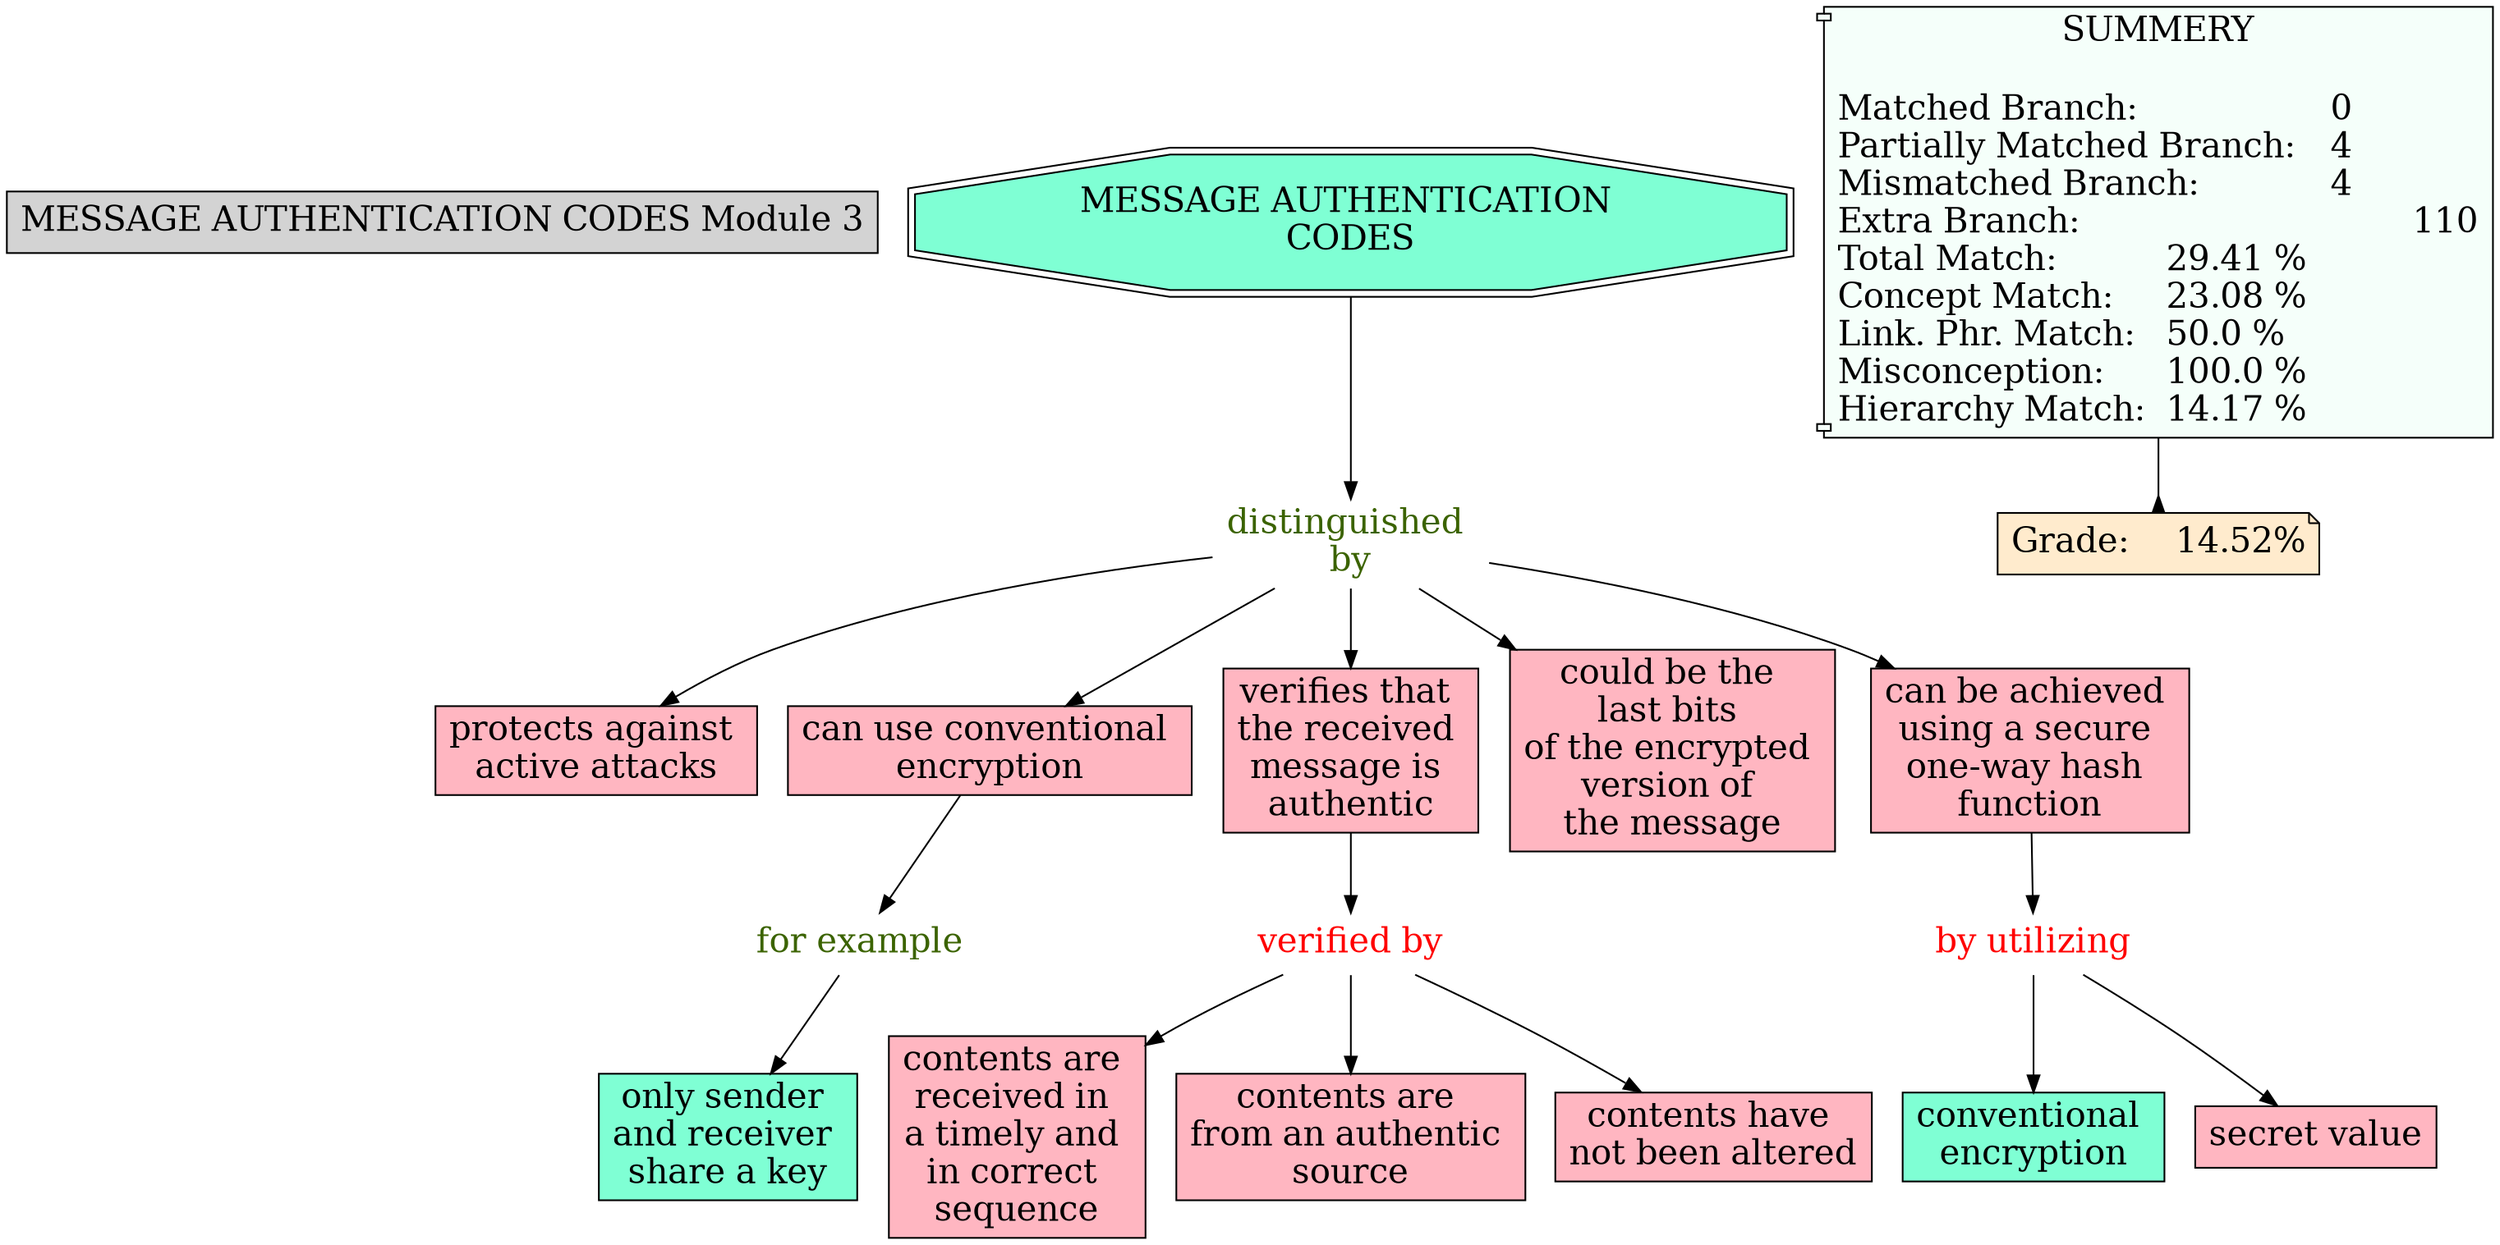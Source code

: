// The Round Table
digraph {
	"1S3ZB0FTP-5VB5PM-QDM" [label="MESSAGE AUTHENTICATION CODES Module 3" Gsplines=true fontsize=20 shape=rect style=filled]
	"1S46J1887-2974MMX-8DT" [label="distinguished 
by" Gsplines=true fontcolor="#3B6300" fontsize=20 shape=none]
	"1S46HTM52-24B2FFS-7X4" [label="protects against 
active attacks
" Gsplines=true fillcolor="#FFB6C1" fontsize=20 shape=rect style=filled]
	"1S46J1887-2974MMX-8DT" -> "1S46HTM52-24B2FFS-7X4" [constraint=true]
	"1S46HY59L-10CXZZN-845" [label="verified by
" Gsplines=true fontcolor=red fontsize=20 shape=none]
	"1S46HYCHB-176V8BQ-853" [label="contents are 
received in 
a timely and 
in correct 
sequence" Gsplines=true fillcolor="#FFB6C1" fontsize=20 shape=rect style=filled]
	"1S46HY59L-10CXZZN-845" -> "1S46HYCHB-176V8BQ-853" [constraint=true]
	"1S46J1887-2974MMX-8DT" [label="distinguished 
by" Gsplines=true fontcolor="#3B6300" fontsize=20 shape=none]
	"1S46HTRCV-1YGPWJ1-7XD" [label="can use conventional 
encryption" Gsplines=true fillcolor="#FFB6C1" fontsize=20 shape=rect style=filled]
	"1S46J1887-2974MMX-8DT" -> "1S46HTRCV-1YGPWJ1-7XD" [constraint=true]
	"1S46HTRCV-1YGPWJ1-7XD" [label="can use conventional 
encryption" Gsplines=true fillcolor="#FFB6C1" fontsize=20 shape=rect style=filled]
	"1S46HWXJL-8QFZNN-81R" [label="for example
" Gsplines=true fontcolor="#3B6300" fontsize=20 shape=none]
	"1S46HTRCV-1YGPWJ1-7XD" -> "1S46HWXJL-8QFZNN-81R" [constraint=true]
	"1S46HYRH6-Z2JVG9-85Q" [label="MESSAGE AUTHENTICATION 
CODES" Gsplines=true fillcolor=aquamarine fontsize=20 shape=doubleoctagon style=filled]
	"1S46J1887-2974MMX-8DT" [label="distinguished 
by" Gsplines=true fontcolor="#3B6300" fontsize=20 shape=none]
	"1S46HYRH6-Z2JVG9-85Q" -> "1S46J1887-2974MMX-8DT" [constraint=true]
	"1S46JJJKG-15KJZSX-8XR" [label="by utilizing
" Gsplines=true fontcolor=red fontsize=20 shape=none]
	"1S46HT967-7D68N9-7VD" [label="conventional 
encryption" Gsplines=true fillcolor=aquamarine fontsize=20 shape=rect style=filled]
	"1S46JJJKG-15KJZSX-8XR" -> "1S46HT967-7D68N9-7VD" [constraint=true]
	"1S46HTP9D-1FWSTRH-7X8" [label="verifies that 
the received 
message is 
authentic" Gsplines=true fillcolor="#FFB6C1" fontsize=20 shape=rect style=filled]
	"1S46HY59L-10CXZZN-845" [label="verified by
" Gsplines=true fontcolor=red fontsize=20 shape=none]
	"1S46HTP9D-1FWSTRH-7X8" -> "1S46HY59L-10CXZZN-845" [constraint=true]
	"1S46JJJKG-15KJZSX-8XR" [label="by utilizing
" Gsplines=true fontcolor=red fontsize=20 shape=none]
	"1S46JJ2B9-81HM8Y-8X3" [label="secret value
" Gsplines=true fillcolor="#FFB6C1" fontsize=20 shape=rect style=filled]
	"1S46JJJKG-15KJZSX-8XR" -> "1S46JJ2B9-81HM8Y-8X3" [constraint=true]
	"1S46HWXJL-8QFZNN-81R" [label="for example
" Gsplines=true fontcolor="#3B6300" fontsize=20 shape=none]
	"1S46HWXJK-1V0MDP9-81N" [label="only sender 
and receiver 
share a key
" Gsplines=true fillcolor=aquamarine fontsize=20 shape=rect style=filled]
	"1S46HWXJL-8QFZNN-81R" -> "1S46HWXJK-1V0MDP9-81N" [constraint=true]
	"1S46J1887-2974MMX-8DT" [label="distinguished 
by" Gsplines=true fontcolor="#3B6300" fontsize=20 shape=none]
	"1S46J9MKM-1PT3V67-8PH" [label="could be the 
last bits 
of the encrypted 
version of 
the message
" Gsplines=true fillcolor="#FFB6C1" fontsize=20 shape=rect style=filled]
	"1S46J1887-2974MMX-8DT" -> "1S46J9MKM-1PT3V67-8PH" [constraint=true]
	"1S46HY59L-10CXZZN-845" [label="verified by
" Gsplines=true fontcolor=red fontsize=20 shape=none]
	"1S46HXYJL-21FXTMD-83V" [label="contents are 
from an authentic 
source" Gsplines=true fillcolor="#FFB6C1" fontsize=20 shape=rect style=filled]
	"1S46HY59L-10CXZZN-845" -> "1S46HXYJL-21FXTMD-83V" [constraint=true]
	"1S46J1887-2974MMX-8DT" [label="distinguished 
by" Gsplines=true fontcolor="#3B6300" fontsize=20 shape=none]
	"1S46HTP9D-1FWSTRH-7X8" [label="verifies that 
the received 
message is 
authentic" Gsplines=true fillcolor="#FFB6C1" fontsize=20 shape=rect style=filled]
	"1S46J1887-2974MMX-8DT" -> "1S46HTP9D-1FWSTRH-7X8" [constraint=true]
	"1S46HY59L-10CXZZN-845" [label="verified by
" Gsplines=true fontcolor=red fontsize=20 shape=none]
	"1S46HXL7Z-1R67KHL-83N" [label="contents have 
not been altered
" Gsplines=true fillcolor="#FFB6C1" fontsize=20 shape=rect style=filled]
	"1S46HY59L-10CXZZN-845" -> "1S46HXL7Z-1R67KHL-83N" [constraint=true]
	"1S46J9PMS-2CKT1FY-8PM" [label="can be achieved 
using a secure 
one-way hash 
function" Gsplines=true fillcolor="#FFB6C1" fontsize=20 shape=rect style=filled]
	"1S46JJJKG-15KJZSX-8XR" [label="by utilizing
" Gsplines=true fontcolor=red fontsize=20 shape=none]
	"1S46J9PMS-2CKT1FY-8PM" -> "1S46JJJKG-15KJZSX-8XR" [constraint=true]
	"1S46J1887-2974MMX-8DT" [label="distinguished 
by" Gsplines=true fontcolor="#3B6300" fontsize=20 shape=none]
	"1S46J9PMS-2CKT1FY-8PM" [label="can be achieved 
using a secure 
one-way hash 
function" Gsplines=true fillcolor="#FFB6C1" fontsize=20 shape=rect style=filled]
	"1S46J1887-2974MMX-8DT" -> "1S46J9PMS-2CKT1FY-8PM" [constraint=true]
	Stat [label="SUMMERY

Matched Branch:			0\lPartially Matched Branch:	4\lMismatched Branch:		4\lExtra Branch:				110\lTotal Match:		29.41 %\lConcept Match:	23.08 %\lLink. Phr. Match:	50.0 %\lMisconception:	100.0 %\lHierarchy Match:	14.17 %\l" Gsplines=true fillcolor="#F5FFFA" fontsize=20 shape=component style=filled]
	Grade [label="Grade:	14.52%" Gsplines=true fillcolor="#FFEBCD" fontsize=20 shape=note style=filled]
	Stat -> Grade [arrowhead=inv color=black constraint=true]
}
